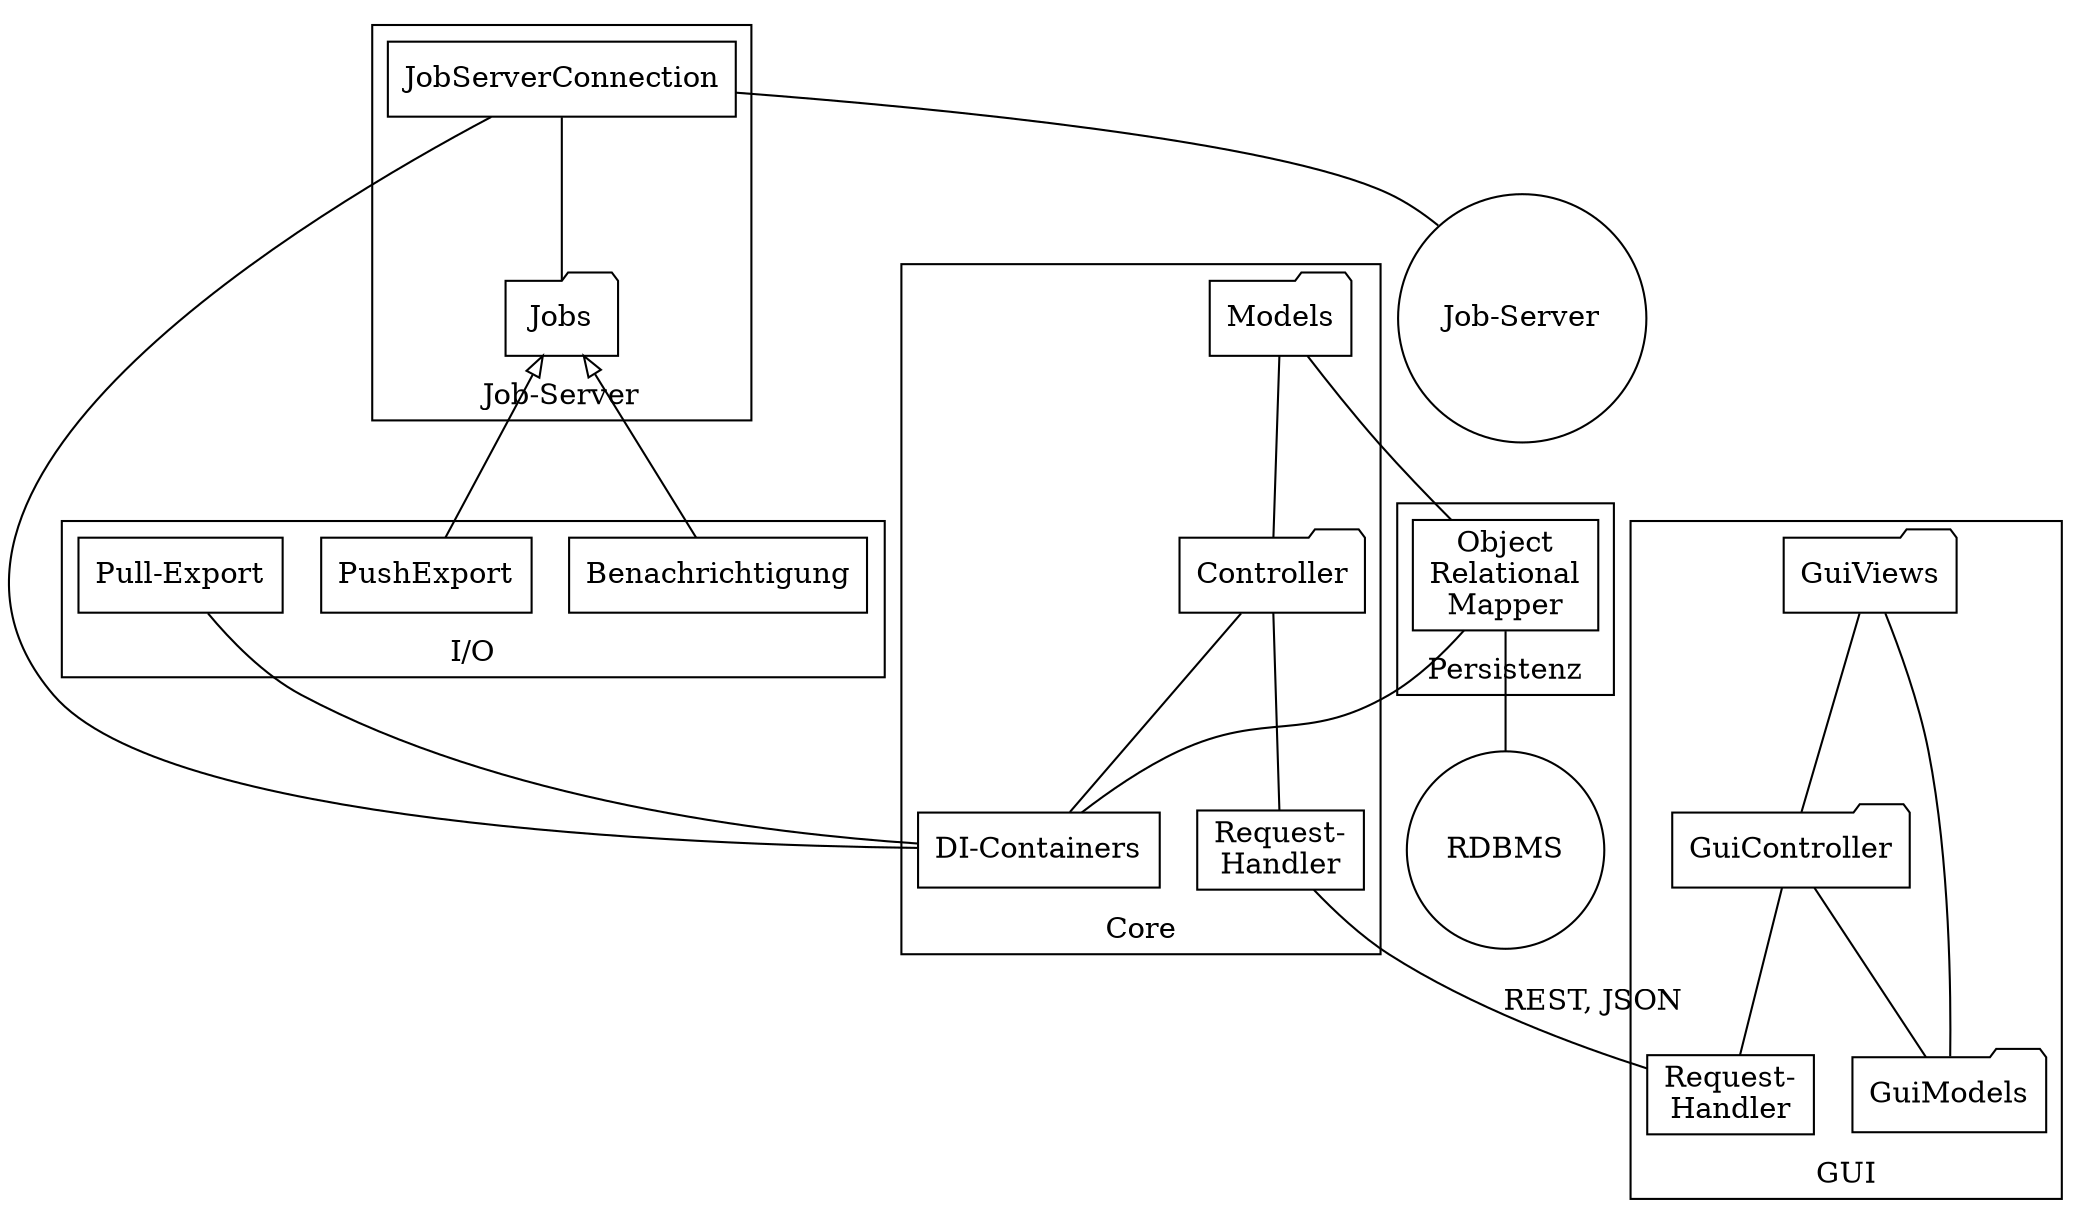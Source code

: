 digraph G {
rankdir=BT

node [ shape=folder ]
edge [ dir=none ]

di [ label="DI-Containers" shape=box ]

subgraph cluster4 {
  label="Job-Server"
  JobServerConnection [ shape=box ]
  Jobs -> JobServerConnection
}
jobserver [ shape=circle label="Job-Server" ]
jobserver -> JobServerConnection

subgraph cluster3 {
  label="I/O"
  edge [ arrowhead=onormal dir=forward ]
  node [ shape=rect ]
  PushExport -> Jobs
  Benachrichtigung -> Jobs
  PullExport [ label="Pull-Export" ]
}

subgraph cluster5 {
  label="Persistenz"
  orm [ label="Object\nRelational\nMapper" shape=box ]
}
RDBMS [ shape=circle ]
RDBMS -> orm


subgraph cluster6 {
  label=Core
  RequestHandler [ label="Request-\nHandler" shape=box ]
  RequestHandler -> Controller
  orm -> Models
  Controller -> Models
  di -> JobServerConnection
  di -> orm
  di -> Controller
  di -> PullExport
}

subgraph cluster1 {
  label="Job-Server"

}

subgraph cluster2 {
  label="GUI"
  shape=tab
  RequestHandlerGUI [ label="Request-\nHandler" shape=box ]
  RequestHandlerGUI -> RequestHandler [ label="REST, JSON" ]
  RequestHandlerGUI -> GuiController
  GuiController -> GuiViews
  GuiModels -> GuiViews
  GuiModels -> GuiController
}

}
